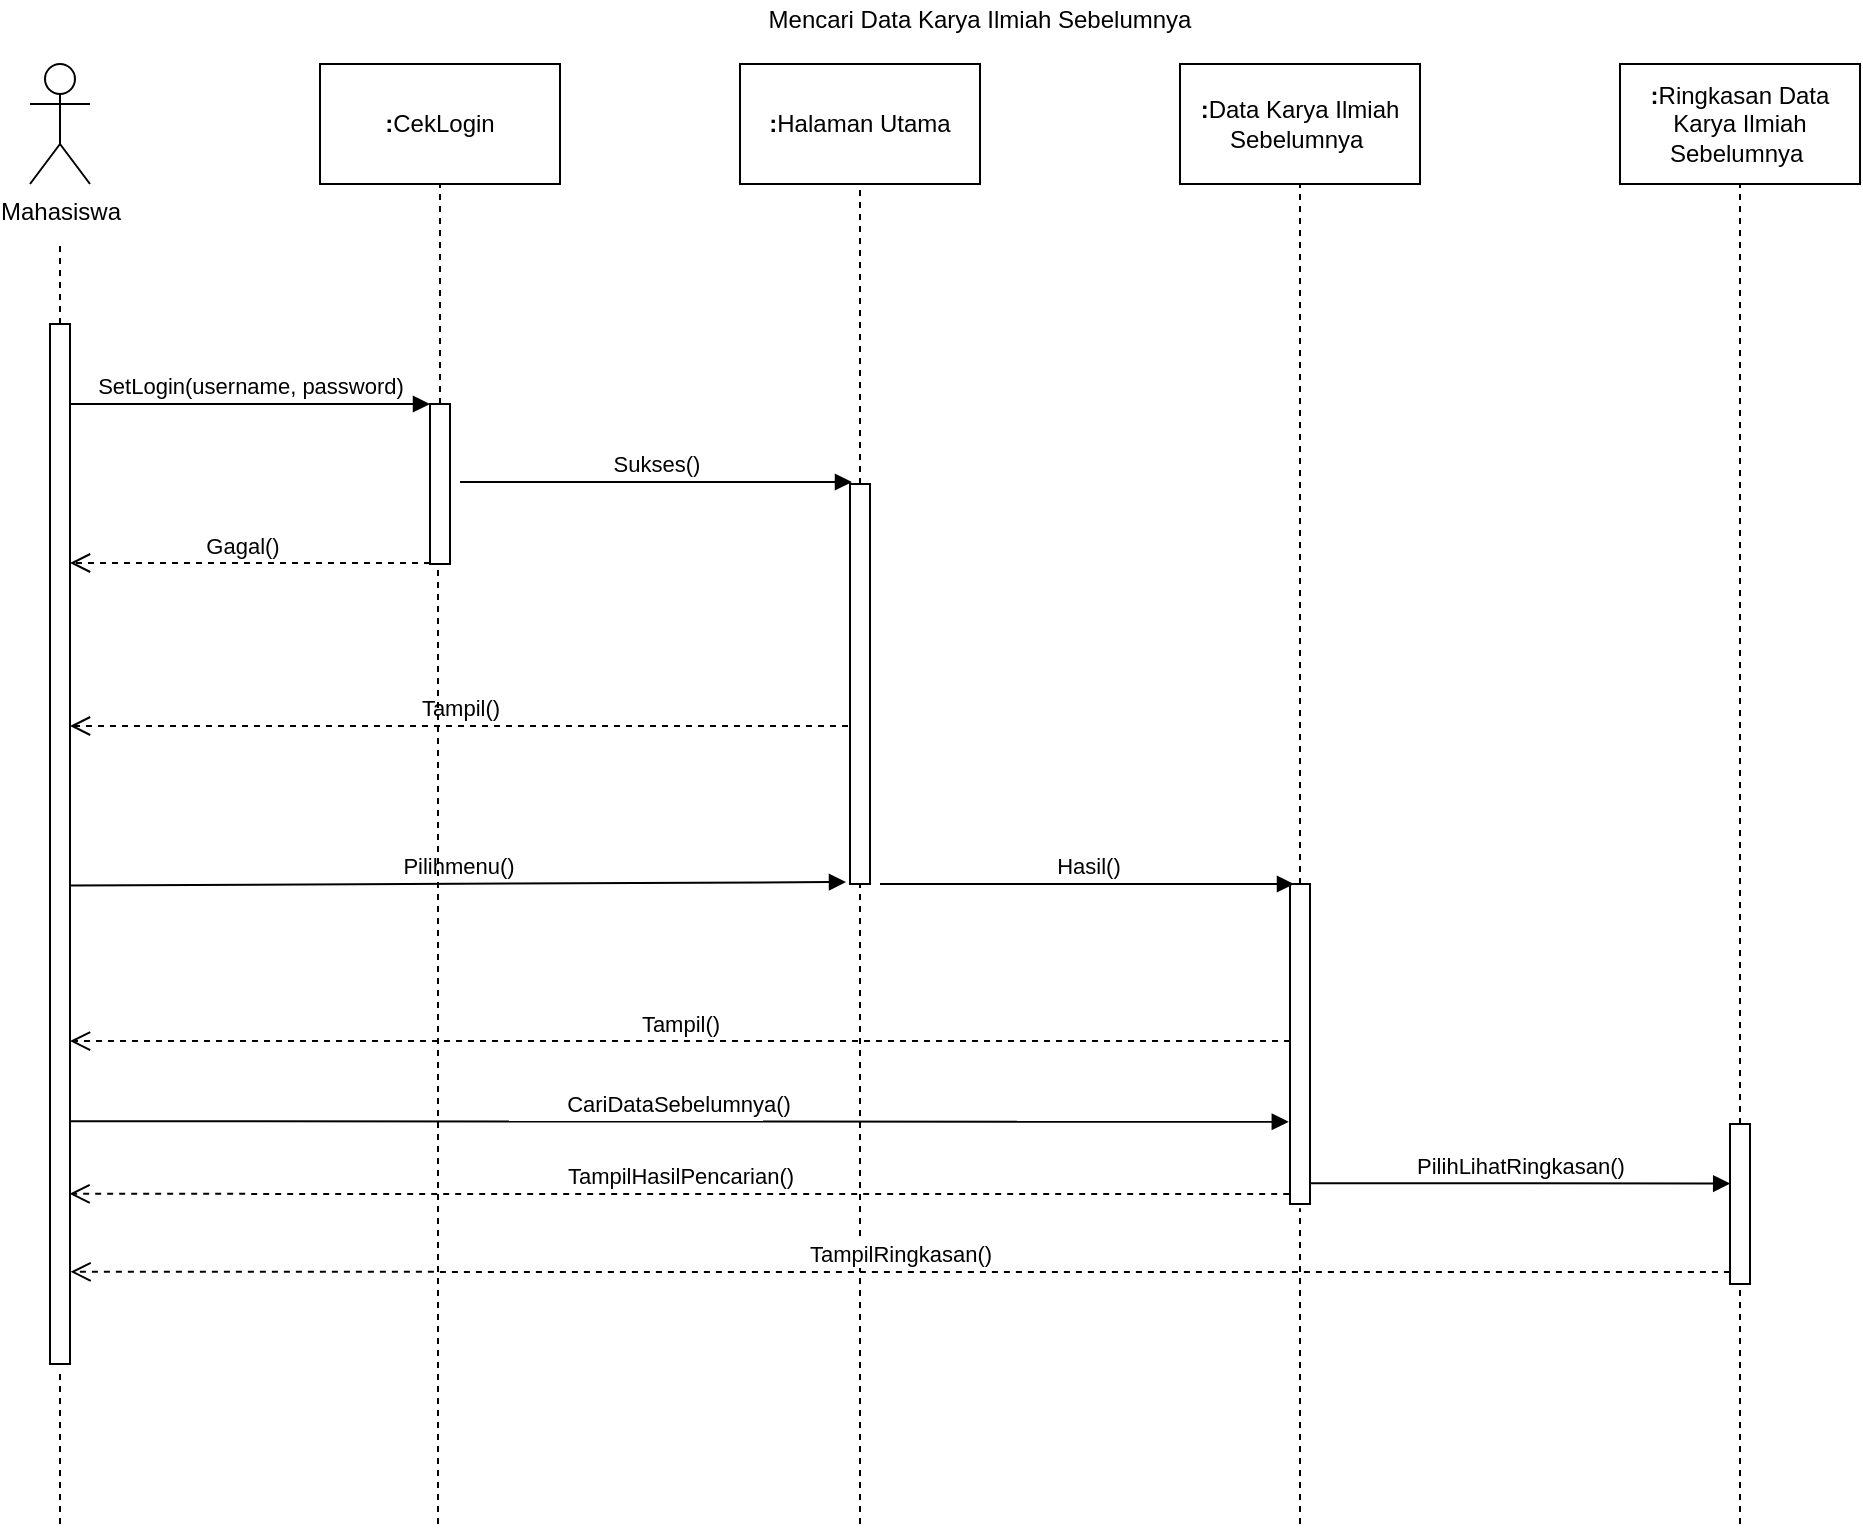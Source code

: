 <mxfile version="12.2.6" type="device" pages="1"><diagram id="aiRjl2s9NJD3Ki3Pvs1K" name="Page-1"><mxGraphModel dx="2347" dy="1247" grid="1" gridSize="10" guides="1" tooltips="1" connect="1" arrows="1" fold="1" page="1" pageScale="1" pageWidth="850" pageHeight="1100" math="0" shadow="0"><root><mxCell id="0"/><mxCell id="1" parent="0"/><mxCell id="EBDLhi2jd2ONhYQCHEA2-1" value="" style="endArrow=none;dashed=1;html=1;" parent="1" source="EBDLhi2jd2ONhYQCHEA2-3" edge="1"><mxGeometry width="50" height="50" relative="1" as="geometry"><mxPoint x="80" y="280" as="sourcePoint"/><mxPoint x="80" y="160" as="targetPoint"/></mxGeometry></mxCell><mxCell id="EBDLhi2jd2ONhYQCHEA2-3" value="" style="html=1;points=[];perimeter=orthogonalPerimeter;" parent="1" vertex="1"><mxGeometry x="75" y="200" width="10" height="520" as="geometry"/></mxCell><mxCell id="EBDLhi2jd2ONhYQCHEA2-4" value="Mahasiswa" style="shape=umlActor;verticalLabelPosition=bottom;labelBackgroundColor=#ffffff;verticalAlign=top;html=1;" parent="1" vertex="1"><mxGeometry x="65" y="70" width="30" height="60" as="geometry"/></mxCell><mxCell id="EBDLhi2jd2ONhYQCHEA2-5" value="&lt;b&gt;:&lt;/b&gt;CekLogin" style="rounded=0;whiteSpace=wrap;html=1;" parent="1" vertex="1"><mxGeometry x="210" y="70" width="120" height="60" as="geometry"/></mxCell><mxCell id="EBDLhi2jd2ONhYQCHEA2-6" value="&lt;b&gt;:&lt;/b&gt;Halaman Utama" style="rounded=0;whiteSpace=wrap;html=1;" parent="1" vertex="1"><mxGeometry x="420" y="70" width="120" height="60" as="geometry"/></mxCell><mxCell id="EBDLhi2jd2ONhYQCHEA2-8" value="&lt;b&gt;:&lt;/b&gt;Data Karya Ilmiah Sebelumnya&amp;nbsp;" style="rounded=0;whiteSpace=wrap;html=1;" parent="1" vertex="1"><mxGeometry x="640" y="70" width="120" height="60" as="geometry"/></mxCell><mxCell id="EBDLhi2jd2ONhYQCHEA2-10" value="" style="endArrow=none;dashed=1;html=1;entryX=0.5;entryY=1;entryDx=0;entryDy=0;" parent="1" source="EBDLhi2jd2ONhYQCHEA2-13" target="EBDLhi2jd2ONhYQCHEA2-5" edge="1"><mxGeometry width="50" height="50" relative="1" as="geometry"><mxPoint x="270" y="280" as="sourcePoint"/><mxPoint x="290" y="160" as="targetPoint"/></mxGeometry></mxCell><mxCell id="EBDLhi2jd2ONhYQCHEA2-11" value="" style="endArrow=none;dashed=1;html=1;entryX=0.5;entryY=1;entryDx=0;entryDy=0;" parent="1" source="EBDLhi2jd2ONhYQCHEA2-14" target="EBDLhi2jd2ONhYQCHEA2-6" edge="1"><mxGeometry width="50" height="50" relative="1" as="geometry"><mxPoint x="480" y="320" as="sourcePoint"/><mxPoint x="520" y="160" as="targetPoint"/></mxGeometry></mxCell><mxCell id="EBDLhi2jd2ONhYQCHEA2-12" value="" style="endArrow=none;dashed=1;html=1;entryX=0.5;entryY=1;entryDx=0;entryDy=0;" parent="1" source="EBDLhi2jd2ONhYQCHEA2-15" target="EBDLhi2jd2ONhYQCHEA2-8" edge="1"><mxGeometry width="50" height="50" relative="1" as="geometry"><mxPoint x="700" y="360" as="sourcePoint"/><mxPoint x="720" y="140" as="targetPoint"/></mxGeometry></mxCell><mxCell id="EBDLhi2jd2ONhYQCHEA2-15" value="" style="html=1;points=[];perimeter=orthogonalPerimeter;" parent="1" vertex="1"><mxGeometry x="695" y="480" width="10" height="160" as="geometry"/></mxCell><mxCell id="EBDLhi2jd2ONhYQCHEA2-21" value="Gagal()" style="html=1;verticalAlign=bottom;endArrow=open;dashed=1;endSize=8;" parent="1" target="EBDLhi2jd2ONhYQCHEA2-3" edge="1"><mxGeometry x="0.041" relative="1" as="geometry"><mxPoint x="265" y="319.5" as="sourcePoint"/><mxPoint x="92" y="319.5" as="targetPoint"/><mxPoint as="offset"/></mxGeometry></mxCell><mxCell id="EBDLhi2jd2ONhYQCHEA2-22" value="Tampil()" style="html=1;verticalAlign=bottom;endArrow=open;dashed=1;endSize=8;exitX=-0.1;exitY=0.605;exitDx=0;exitDy=0;exitPerimeter=0;" parent="1" source="EBDLhi2jd2ONhYQCHEA2-14" target="EBDLhi2jd2ONhYQCHEA2-3" edge="1"><mxGeometry relative="1" as="geometry"><mxPoint x="475" y="439.5" as="sourcePoint"/><mxPoint x="395" y="439.5" as="targetPoint"/></mxGeometry></mxCell><mxCell id="EBDLhi2jd2ONhYQCHEA2-23" value="Pilihmenu()" style="html=1;verticalAlign=bottom;endArrow=block;entryX=-0.2;entryY=0.995;entryDx=0;entryDy=0;entryPerimeter=0;exitX=1;exitY=0.54;exitDx=0;exitDy=0;exitPerimeter=0;" parent="1" source="EBDLhi2jd2ONhYQCHEA2-3" target="EBDLhi2jd2ONhYQCHEA2-14" edge="1"><mxGeometry width="80" relative="1" as="geometry"><mxPoint x="90" y="520" as="sourcePoint"/><mxPoint x="170" y="520" as="targetPoint"/></mxGeometry></mxCell><mxCell id="EBDLhi2jd2ONhYQCHEA2-24" value="SetLogin(username, password)" style="html=1;verticalAlign=bottom;endArrow=block;entryX=0;entryY=0;entryDx=0;entryDy=0;entryPerimeter=0;" parent="1" source="EBDLhi2jd2ONhYQCHEA2-3" target="EBDLhi2jd2ONhYQCHEA2-13" edge="1"><mxGeometry width="80" relative="1" as="geometry"><mxPoint x="90" y="280" as="sourcePoint"/><mxPoint x="170" y="280" as="targetPoint"/><Array as="points"/></mxGeometry></mxCell><mxCell id="EBDLhi2jd2ONhYQCHEA2-25" value="Sukses()" style="html=1;verticalAlign=bottom;endArrow=block;entryX=0.1;entryY=-0.005;entryDx=0;entryDy=0;entryPerimeter=0;" parent="1" target="EBDLhi2jd2ONhYQCHEA2-14" edge="1"><mxGeometry width="80" relative="1" as="geometry"><mxPoint x="280" y="279" as="sourcePoint"/><mxPoint x="360" y="320" as="targetPoint"/></mxGeometry></mxCell><mxCell id="EBDLhi2jd2ONhYQCHEA2-13" value="" style="html=1;points=[];perimeter=orthogonalPerimeter;" parent="1" vertex="1"><mxGeometry x="265" y="240" width="10" height="80" as="geometry"/></mxCell><mxCell id="EBDLhi2jd2ONhYQCHEA2-14" value="" style="html=1;points=[];perimeter=orthogonalPerimeter;" parent="1" vertex="1"><mxGeometry x="475" y="280" width="10" height="200" as="geometry"/></mxCell><mxCell id="EBDLhi2jd2ONhYQCHEA2-29" value="Hasil()" style="html=1;verticalAlign=bottom;endArrow=block;entryX=0.2;entryY=0;entryDx=0;entryDy=0;entryPerimeter=0;" parent="1" target="EBDLhi2jd2ONhYQCHEA2-15" edge="1"><mxGeometry width="80" relative="1" as="geometry"><mxPoint x="490" y="480" as="sourcePoint"/><mxPoint x="570" y="480" as="targetPoint"/></mxGeometry></mxCell><mxCell id="EBDLhi2jd2ONhYQCHEA2-30" value="" style="endArrow=none;dashed=1;html=1;" parent="1" edge="1"><mxGeometry width="50" height="50" relative="1" as="geometry"><mxPoint x="269" y="800" as="sourcePoint"/><mxPoint x="269" y="320" as="targetPoint"/></mxGeometry></mxCell><mxCell id="EBDLhi2jd2ONhYQCHEA2-31" value="" style="endArrow=none;dashed=1;html=1;" parent="1" target="EBDLhi2jd2ONhYQCHEA2-14" edge="1"><mxGeometry width="50" height="50" relative="1" as="geometry"><mxPoint x="480" y="800" as="sourcePoint"/><mxPoint x="480" y="484" as="targetPoint"/><Array as="points"><mxPoint x="480" y="640"/></Array></mxGeometry></mxCell><mxCell id="EBDLhi2jd2ONhYQCHEA2-32" value="Tampil()" style="html=1;verticalAlign=bottom;endArrow=open;dashed=1;endSize=8;exitX=0;exitY=0.491;exitDx=0;exitDy=0;exitPerimeter=0;" parent="1" target="EBDLhi2jd2ONhYQCHEA2-3" edge="1" source="EBDLhi2jd2ONhYQCHEA2-15"><mxGeometry relative="1" as="geometry"><mxPoint x="690" y="560" as="sourcePoint"/><mxPoint x="610" y="560" as="targetPoint"/></mxGeometry></mxCell><mxCell id="EBDLhi2jd2ONhYQCHEA2-33" value="CariDataSebelumnya()" style="html=1;verticalAlign=bottom;endArrow=block;entryX=-0.06;entryY=0.743;entryDx=0;entryDy=0;entryPerimeter=0;" parent="1" edge="1" target="EBDLhi2jd2ONhYQCHEA2-15"><mxGeometry width="80" relative="1" as="geometry"><mxPoint x="85" y="598.6" as="sourcePoint"/><mxPoint x="692.24" y="598.6" as="targetPoint"/></mxGeometry></mxCell><mxCell id="EBDLhi2jd2ONhYQCHEA2-35" value="" style="endArrow=none;dashed=1;html=1;entryX=0.5;entryY=1.008;entryDx=0;entryDy=0;entryPerimeter=0;" parent="1" target="EBDLhi2jd2ONhYQCHEA2-3" edge="1"><mxGeometry width="50" height="50" relative="1" as="geometry"><mxPoint x="80" y="800" as="sourcePoint"/><mxPoint x="110" y="730" as="targetPoint"/></mxGeometry></mxCell><mxCell id="EBDLhi2jd2ONhYQCHEA2-36" value="" style="endArrow=none;dashed=1;html=1;entryX=0.5;entryY=1.013;entryDx=0;entryDy=0;entryPerimeter=0;" parent="1" target="EBDLhi2jd2ONhYQCHEA2-15" edge="1"><mxGeometry width="50" height="50" relative="1" as="geometry"><mxPoint x="700" y="800" as="sourcePoint"/><mxPoint x="710" y="750" as="targetPoint"/></mxGeometry></mxCell><mxCell id="y7LB9kT1sHZPDv9eJstE-1" value="Mencari Data Karya Ilmiah Sebelumnya" style="text;html=1;strokeColor=none;fillColor=none;align=center;verticalAlign=middle;whiteSpace=wrap;rounded=0;" parent="1" vertex="1"><mxGeometry x="327" y="38" width="426" height="20" as="geometry"/></mxCell><mxCell id="y7LB9kT1sHZPDv9eJstE-10" value="TampilHasilPencarian()" style="html=1;verticalAlign=bottom;endArrow=open;dashed=1;endSize=8;entryX=0.976;entryY=0.846;entryDx=0;entryDy=0;entryPerimeter=0;exitX=-0.041;exitY=0.969;exitDx=0;exitDy=0;exitPerimeter=0;" parent="1" edge="1" source="EBDLhi2jd2ONhYQCHEA2-15"><mxGeometry relative="1" as="geometry"><mxPoint x="690" y="635" as="sourcePoint"/><mxPoint x="84.76" y="634.92" as="targetPoint"/></mxGeometry></mxCell><mxCell id="nNywqkMyPLAbH0yh2AyP-1" value="&lt;b&gt;:&lt;/b&gt;Ringkasan Data Karya Ilmiah Sebelumnya&amp;nbsp;" style="rounded=0;whiteSpace=wrap;html=1;" vertex="1" parent="1"><mxGeometry x="860" y="70" width="120" height="60" as="geometry"/></mxCell><mxCell id="nNywqkMyPLAbH0yh2AyP-2" value="" style="endArrow=none;dashed=1;html=1;entryX=0.5;entryY=1;entryDx=0;entryDy=0;" edge="1" parent="1" source="nNywqkMyPLAbH0yh2AyP-3" target="nNywqkMyPLAbH0yh2AyP-1"><mxGeometry width="50" height="50" relative="1" as="geometry"><mxPoint x="920" y="360" as="sourcePoint"/><mxPoint x="940" y="140" as="targetPoint"/></mxGeometry></mxCell><mxCell id="nNywqkMyPLAbH0yh2AyP-3" value="" style="html=1;points=[];perimeter=orthogonalPerimeter;" vertex="1" parent="1"><mxGeometry x="915" y="600" width="10" height="80" as="geometry"/></mxCell><mxCell id="nNywqkMyPLAbH0yh2AyP-4" value="" style="endArrow=none;dashed=1;html=1;entryX=0.5;entryY=1.013;entryDx=0;entryDy=0;entryPerimeter=0;" edge="1" parent="1" target="nNywqkMyPLAbH0yh2AyP-3"><mxGeometry width="50" height="50" relative="1" as="geometry"><mxPoint x="920" y="800" as="sourcePoint"/><mxPoint x="930" y="750" as="targetPoint"/></mxGeometry></mxCell><mxCell id="nNywqkMyPLAbH0yh2AyP-5" value="PilihLihatRingkasan()" style="html=1;verticalAlign=bottom;endArrow=block;exitX=0.996;exitY=0.935;exitDx=0;exitDy=0;exitPerimeter=0;entryX=0.009;entryY=0.372;entryDx=0;entryDy=0;entryPerimeter=0;" edge="1" parent="1" source="EBDLhi2jd2ONhYQCHEA2-15" target="nNywqkMyPLAbH0yh2AyP-3"><mxGeometry width="80" relative="1" as="geometry"><mxPoint x="570" y="610.1" as="sourcePoint"/><mxPoint x="914" y="629" as="targetPoint"/></mxGeometry></mxCell><mxCell id="nNywqkMyPLAbH0yh2AyP-6" value="TampilRingkasan()" style="html=1;verticalAlign=bottom;endArrow=open;dashed=1;endSize=8;entryX=0.976;entryY=0.846;entryDx=0;entryDy=0;entryPerimeter=0;exitX=-0.006;exitY=0.925;exitDx=0;exitDy=0;exitPerimeter=0;" edge="1" parent="1" source="nNywqkMyPLAbH0yh2AyP-3"><mxGeometry relative="1" as="geometry"><mxPoint x="910" y="674" as="sourcePoint"/><mxPoint x="85.26" y="673.92" as="targetPoint"/></mxGeometry></mxCell></root></mxGraphModel></diagram></mxfile>